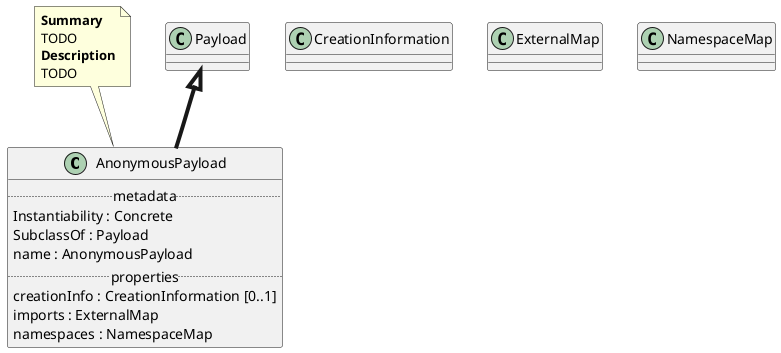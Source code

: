 @startuml
set separator ::
class AnonymousPayload {
.. metadata ..
    Instantiability : Concrete
    SubclassOf : Payload
    name : AnonymousPayload
.. properties ..
    creationInfo : CreationInformation [0..1]
    imports : ExternalMap 
    namespaces : NamespaceMap 
}
note top of AnonymousPayload
<b>Summary</b>
TODO
<b>Description</b>
TODO
end note
"Payload" <|-[thickness=4]- "AnonymousPayload"
"CreationInformation" <-[dotted]-- "AnonymousPayload::creationInfo"
"ExternalMap" <-[dotted]-- "AnonymousPayload::imports"
"NamespaceMap" <-[dotted]-- "AnonymousPayload::namespaces"
@enduml
